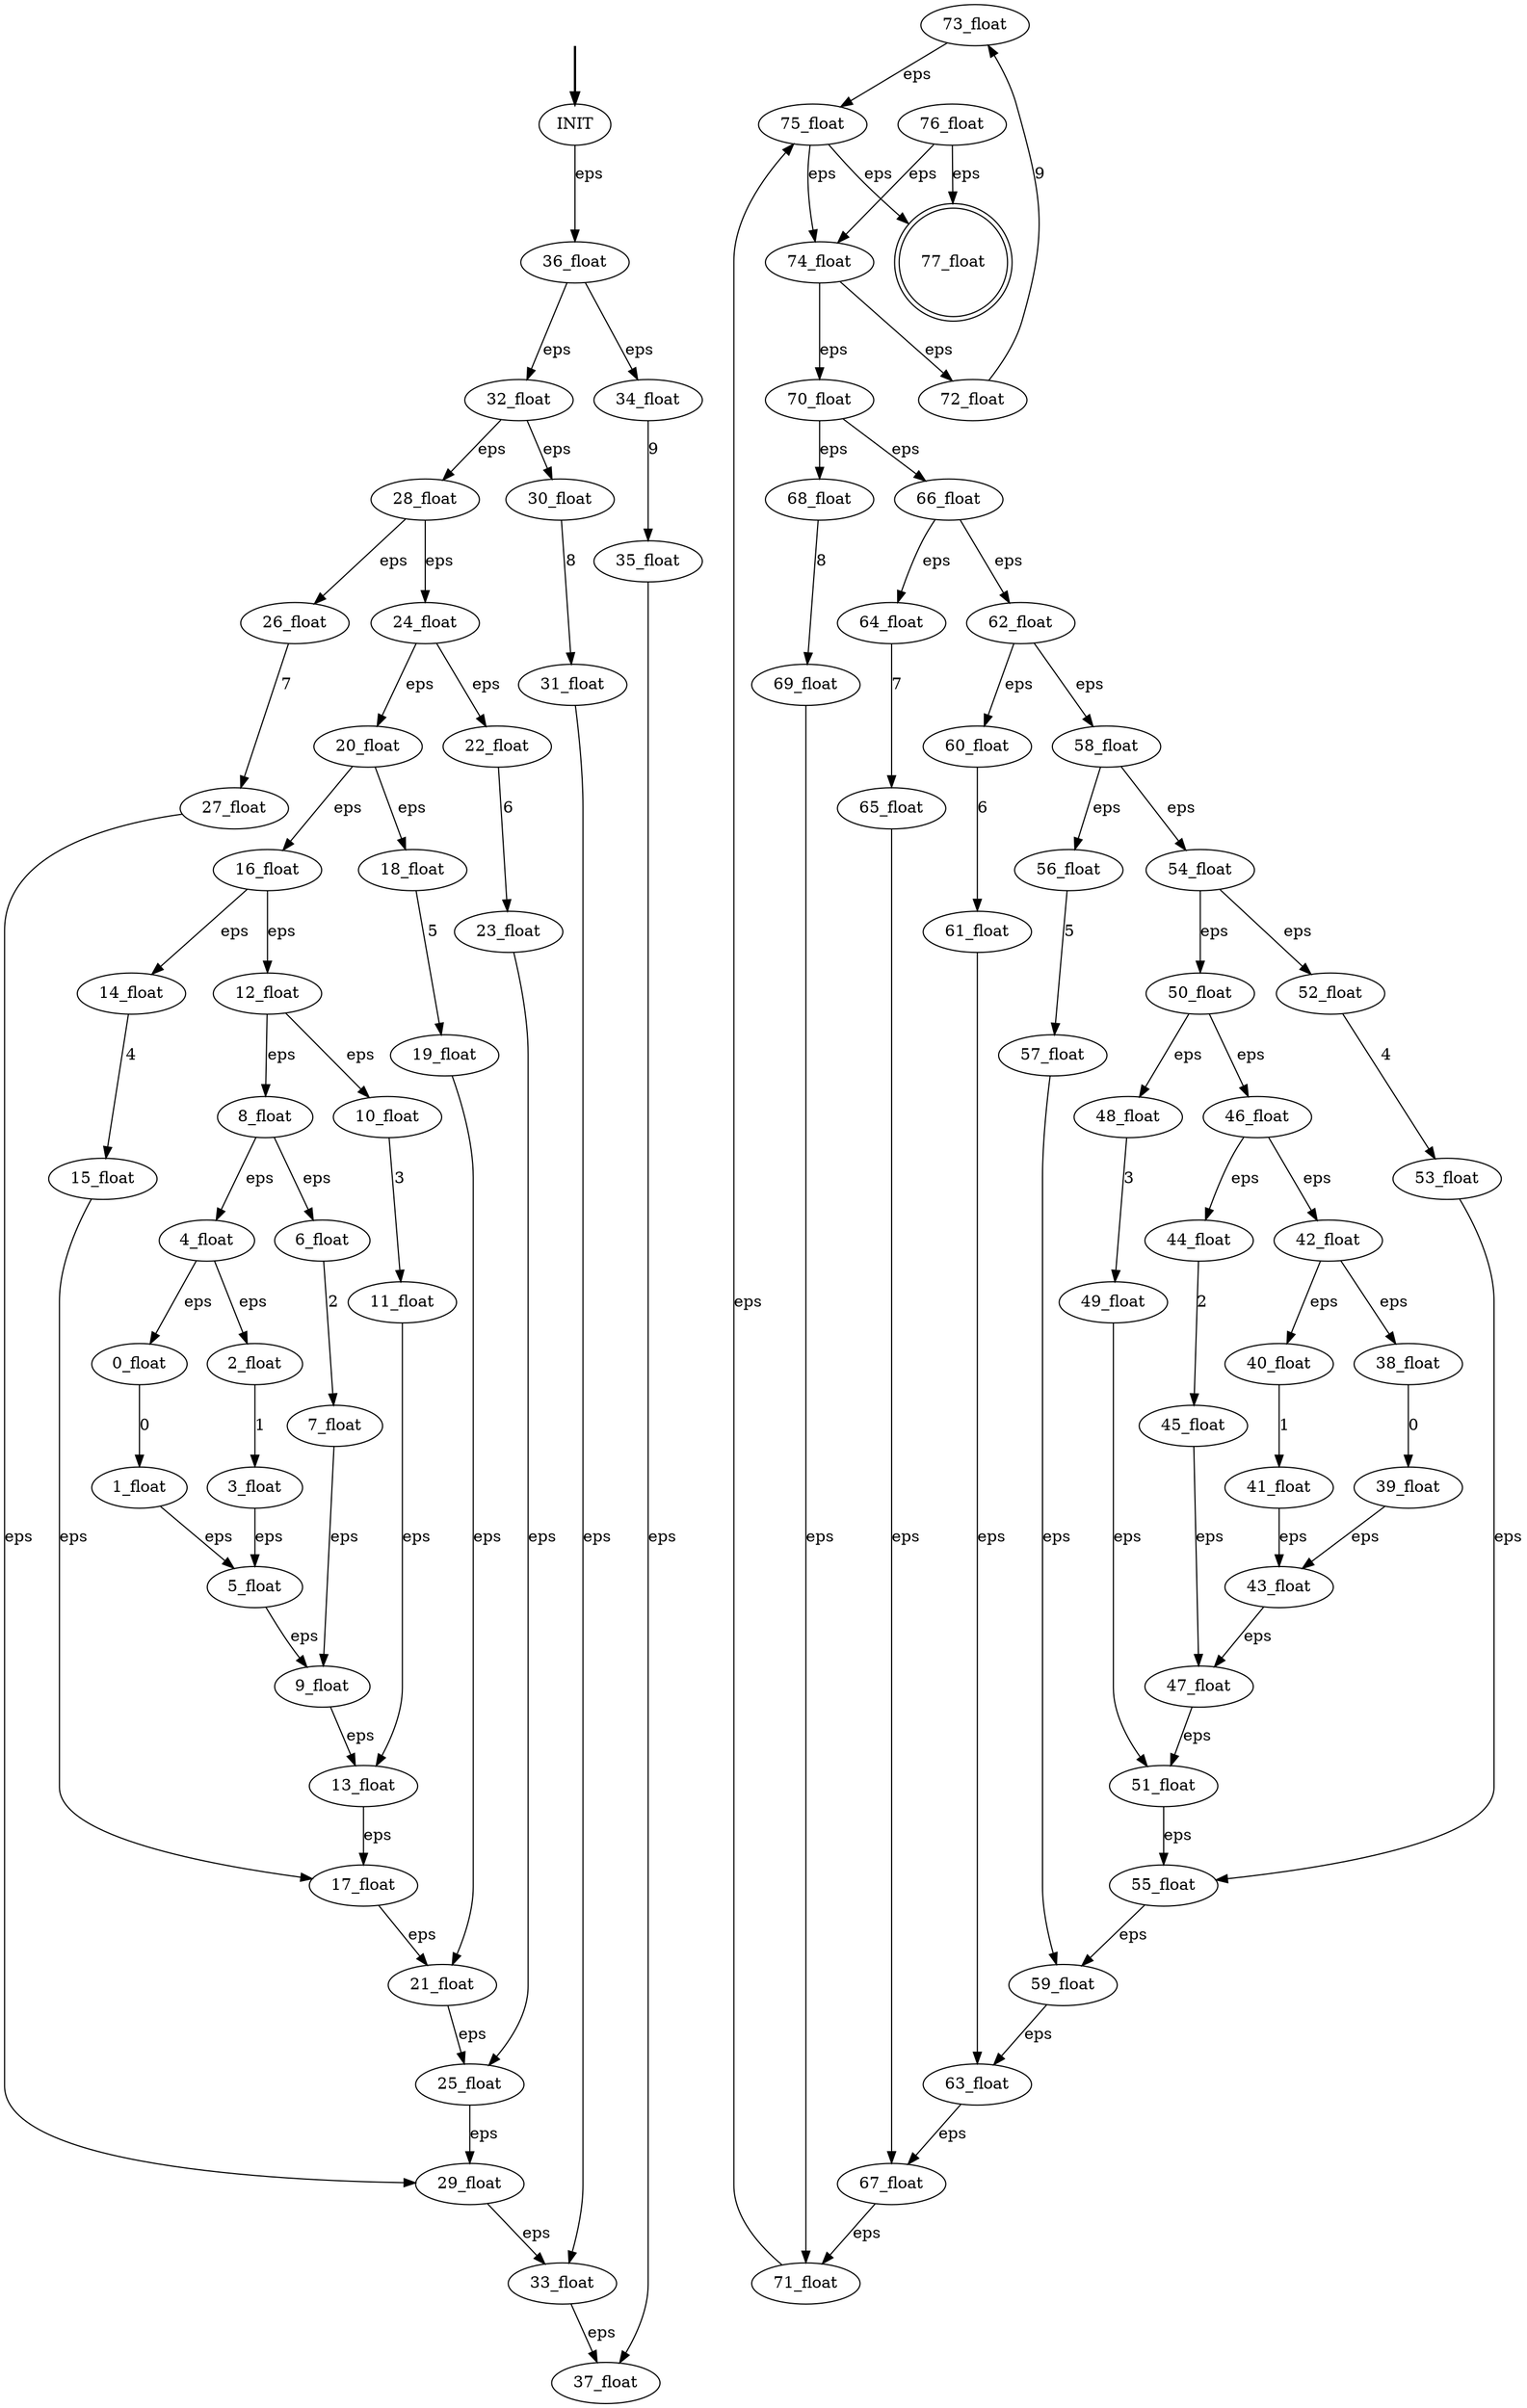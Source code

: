 digraph {
	fake0 [style=invisible]
	"11_float"
	"23_float"
	"73_float"
	"32_float"
	"20_float"
	"26_float"
	"25_float"
	"56_float"
	"49_float"
	"55_float"
	INIT [root=true]
	"67_float"
	"29_float"
	"5_float"
	"14_float"
	"41_float"
	"44_float"
	"13_float"
	"36_float"
	"69_float"
	"42_float"
	"19_float"
	"31_float"
	"33_float"
	"4_float"
	"27_float"
	"34_float"
	"72_float"
	"75_float"
	"59_float"
	"45_float"
	"24_float"
	"50_float"
	"43_float"
	"48_float"
	"8_float"
	"46_float"
	"60_float"
	"64_float"
	"76_float"
	"17_float"
	"21_float"
	"16_float"
	"58_float"
	"3_float"
	"22_float"
	"51_float"
	"6_float"
	"54_float"
	"61_float"
	"1_float"
	"47_float"
	"0_float"
	"71_float"
	"7_float"
	"15_float"
	"52_float"
	"12_float"
	"2_float"
	"53_float"
	"28_float"
	"9_float"
	"38_float"
	"63_float"
	"68_float"
	"66_float"
	"62_float"
	"40_float"
	"65_float"
	"18_float"
	"70_float"
	"39_float"
	"77_float" [shape=doublecircle]
	"30_float"
	"57_float"
	"74_float"
	"35_float"
	"10_float"
	fake0 -> INIT [style=bold]
	"0_float" -> "1_float" [label=0]
	"2_float" -> "3_float" [label=1]
	"4_float" -> "0_float" [label=eps]
	"4_float" -> "2_float" [label=eps]
	"3_float" -> "5_float" [label=eps]
	"1_float" -> "5_float" [label=eps]
	"6_float" -> "7_float" [label=2]
	"8_float" -> "4_float" [label=eps]
	"8_float" -> "6_float" [label=eps]
	"7_float" -> "9_float" [label=eps]
	"5_float" -> "9_float" [label=eps]
	"10_float" -> "11_float" [label=3]
	"12_float" -> "8_float" [label=eps]
	"12_float" -> "10_float" [label=eps]
	"11_float" -> "13_float" [label=eps]
	"9_float" -> "13_float" [label=eps]
	"14_float" -> "15_float" [label=4]
	"16_float" -> "14_float" [label=eps]
	"16_float" -> "12_float" [label=eps]
	"15_float" -> "17_float" [label=eps]
	"13_float" -> "17_float" [label=eps]
	"18_float" -> "19_float" [label=5]
	"20_float" -> "18_float" [label=eps]
	"20_float" -> "16_float" [label=eps]
	"19_float" -> "21_float" [label=eps]
	"17_float" -> "21_float" [label=eps]
	"22_float" -> "23_float" [label=6]
	"24_float" -> "22_float" [label=eps]
	"24_float" -> "20_float" [label=eps]
	"23_float" -> "25_float" [label=eps]
	"21_float" -> "25_float" [label=eps]
	"26_float" -> "27_float" [label=7]
	"28_float" -> "26_float" [label=eps]
	"28_float" -> "24_float" [label=eps]
	"27_float" -> "29_float" [label=eps]
	"25_float" -> "29_float" [label=eps]
	"30_float" -> "31_float" [label=8]
	"32_float" -> "30_float" [label=eps]
	"32_float" -> "28_float" [label=eps]
	"31_float" -> "33_float" [label=eps]
	"29_float" -> "33_float" [label=eps]
	"34_float" -> "35_float" [label=9]
	"36_float" -> "34_float" [label=eps]
	"36_float" -> "32_float" [label=eps]
	"35_float" -> "37_float" [label=eps]
	"33_float" -> "37_float" [label=eps]
	"38_float" -> "39_float" [label=0]
	"40_float" -> "41_float" [label=1]
	"42_float" -> "38_float" [label=eps]
	"42_float" -> "40_float" [label=eps]
	"41_float" -> "43_float" [label=eps]
	"39_float" -> "43_float" [label=eps]
	"44_float" -> "45_float" [label=2]
	"46_float" -> "42_float" [label=eps]
	"46_float" -> "44_float" [label=eps]
	"45_float" -> "47_float" [label=eps]
	"43_float" -> "47_float" [label=eps]
	"48_float" -> "49_float" [label=3]
	"50_float" -> "48_float" [label=eps]
	"50_float" -> "46_float" [label=eps]
	"49_float" -> "51_float" [label=eps]
	"47_float" -> "51_float" [label=eps]
	"52_float" -> "53_float" [label=4]
	"54_float" -> "52_float" [label=eps]
	"54_float" -> "50_float" [label=eps]
	"53_float" -> "55_float" [label=eps]
	"51_float" -> "55_float" [label=eps]
	"56_float" -> "57_float" [label=5]
	"58_float" -> "54_float" [label=eps]
	"58_float" -> "56_float" [label=eps]
	"57_float" -> "59_float" [label=eps]
	"55_float" -> "59_float" [label=eps]
	"60_float" -> "61_float" [label=6]
	"62_float" -> "58_float" [label=eps]
	"62_float" -> "60_float" [label=eps]
	"61_float" -> "63_float" [label=eps]
	"59_float" -> "63_float" [label=eps]
	"64_float" -> "65_float" [label=7]
	"66_float" -> "62_float" [label=eps]
	"66_float" -> "64_float" [label=eps]
	"65_float" -> "67_float" [label=eps]
	"63_float" -> "67_float" [label=eps]
	"68_float" -> "69_float" [label=8]
	"70_float" -> "68_float" [label=eps]
	"70_float" -> "66_float" [label=eps]
	"69_float" -> "71_float" [label=eps]
	"67_float" -> "71_float" [label=eps]
	"72_float" -> "73_float" [label=9]
	"74_float" -> "72_float" [label=eps]
	"74_float" -> "70_float" [label=eps]
	"73_float" -> "75_float" [label=eps]
	"71_float" -> "75_float" [label=eps]
	"76_float" -> "74_float" [label=eps]
	"76_float" -> "77_float" [label=eps]
	"75_float" -> "74_float" [label=eps]
	"75_float" -> "77_float" [label=eps]
	INIT -> "36_float" [label=eps]
}
